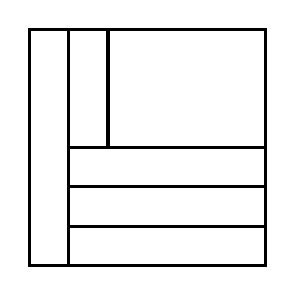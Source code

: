 \begin{tikzpicture}[very thick, scale=.5]
    \draw (0,0) rectangle (1,6);
    \draw (1,3) rectangle (2,6);
    \draw (2,3) rectangle (6,6);
    \draw (1,2) rectangle (6,3);
    \draw (1,1) rectangle (6,2);
    \draw (1,0) rectangle (6,1);
\end{tikzpicture}
